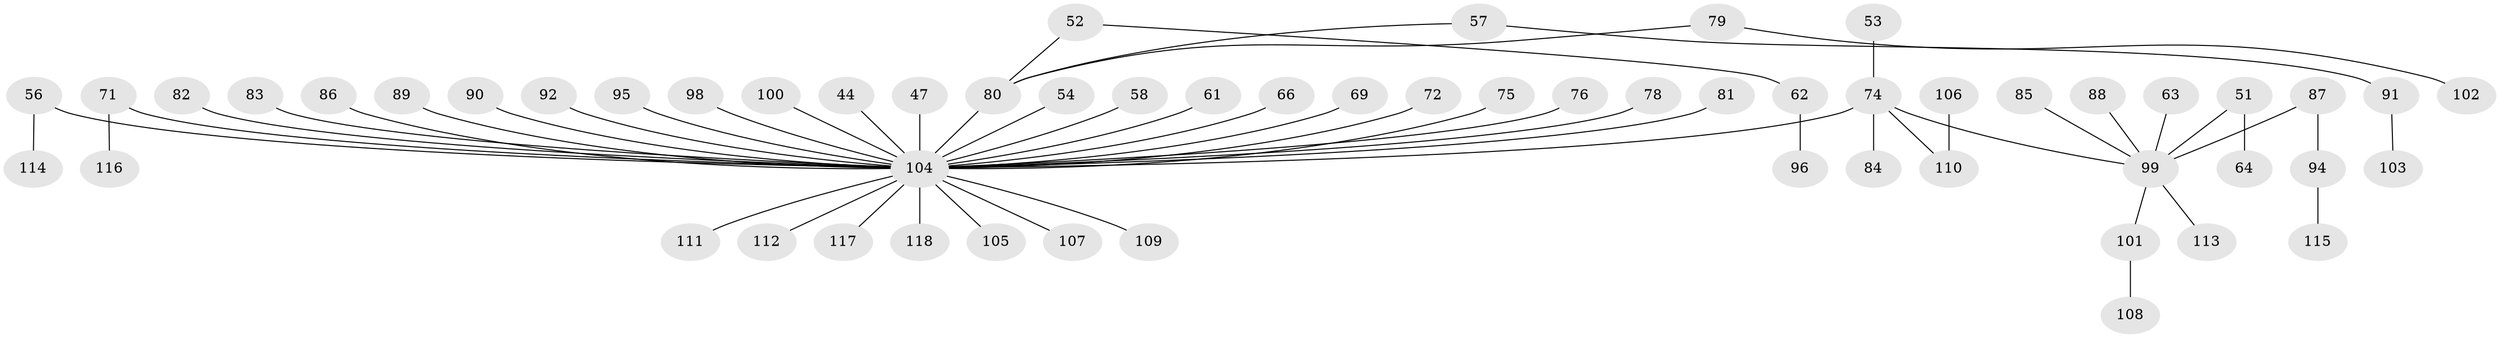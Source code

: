 // original degree distribution, {9: 0.01694915254237288, 5: 0.05084745762711865, 3: 0.1016949152542373, 2: 0.2796610169491525, 4: 0.025423728813559324, 6: 0.01694915254237288, 1: 0.5084745762711864}
// Generated by graph-tools (version 1.1) at 2025/56/03/04/25 21:56:19]
// undirected, 59 vertices, 58 edges
graph export_dot {
graph [start="1"]
  node [color=gray90,style=filled];
  44;
  47;
  51;
  52;
  53;
  54;
  56;
  57;
  58;
  61;
  62;
  63;
  64;
  66;
  69;
  71;
  72;
  74 [super="+16"];
  75;
  76;
  78;
  79;
  80 [super="+14+10+17+43"];
  81;
  82;
  83;
  84;
  85;
  86;
  87;
  88;
  89;
  90;
  91;
  92;
  94;
  95;
  96;
  98;
  99 [super="+29+60+42"];
  100;
  101;
  102;
  103;
  104 [super="+45+65+77+23+28+31+41"];
  105;
  106;
  107;
  108;
  109;
  110 [super="+97"];
  111;
  112;
  113;
  114;
  115;
  116;
  117;
  118;
  44 -- 104;
  47 -- 104;
  51 -- 64;
  51 -- 99;
  52 -- 62;
  52 -- 80;
  53 -- 74;
  54 -- 104;
  56 -- 114;
  56 -- 104;
  57 -- 91;
  57 -- 80;
  58 -- 104;
  61 -- 104;
  62 -- 96;
  63 -- 99;
  66 -- 104;
  69 -- 104;
  71 -- 116;
  71 -- 104;
  72 -- 104;
  74 -- 84;
  74 -- 99;
  74 -- 104;
  74 -- 110;
  75 -- 104;
  76 -- 104;
  78 -- 104;
  79 -- 102;
  79 -- 80;
  80 -- 104;
  81 -- 104;
  82 -- 104;
  83 -- 104;
  85 -- 99;
  86 -- 104;
  87 -- 94;
  87 -- 99;
  88 -- 99;
  89 -- 104;
  90 -- 104;
  91 -- 103;
  92 -- 104;
  94 -- 115;
  95 -- 104;
  98 -- 104;
  99 -- 113;
  99 -- 101;
  100 -- 104;
  101 -- 108;
  104 -- 109;
  104 -- 112;
  104 -- 105;
  104 -- 107;
  104 -- 111;
  104 -- 117;
  104 -- 118;
  106 -- 110;
}

